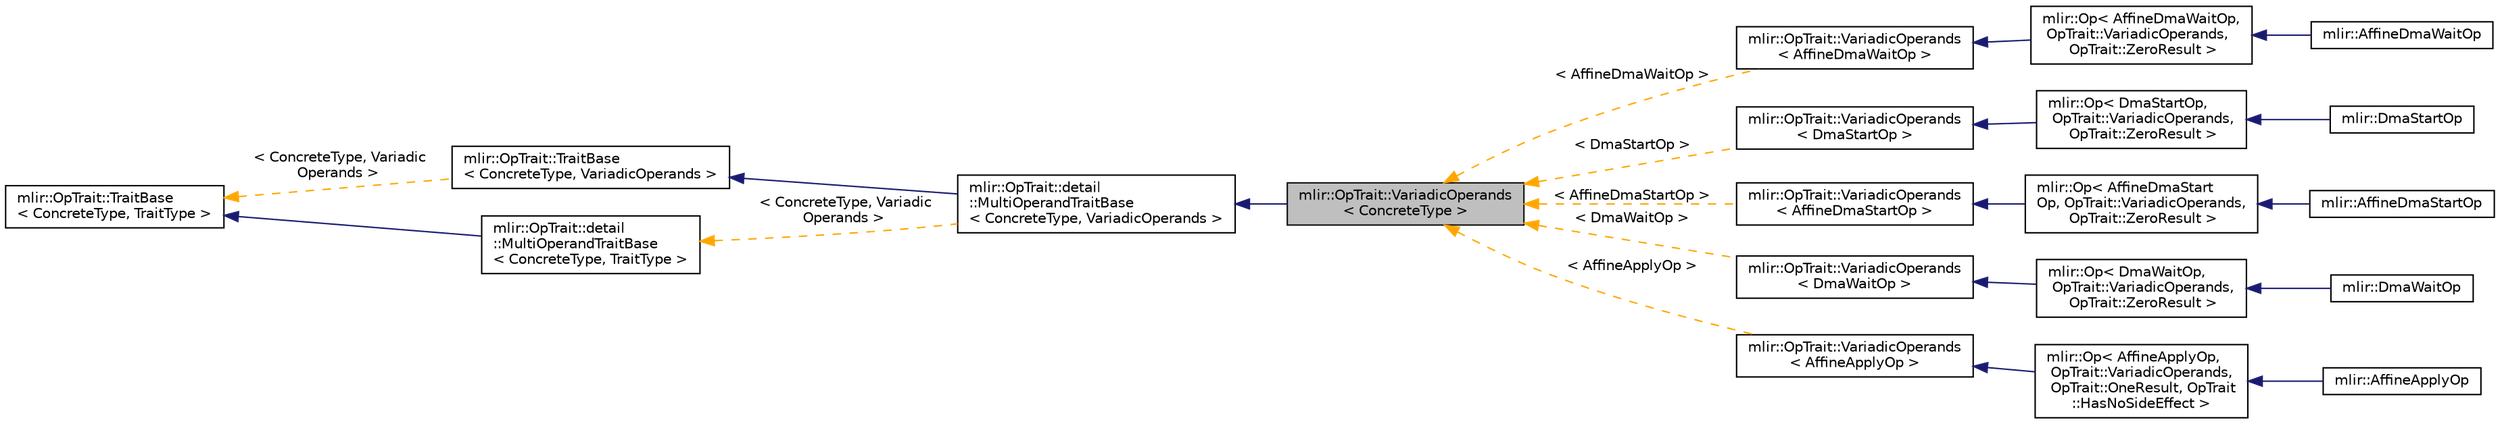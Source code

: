 digraph "mlir::OpTrait::VariadicOperands&lt; ConcreteType &gt;"
{
  bgcolor="transparent";
  edge [fontname="Helvetica",fontsize="10",labelfontname="Helvetica",labelfontsize="10"];
  node [fontname="Helvetica",fontsize="10",shape=record];
  rankdir="LR";
  Node0 [label="mlir::OpTrait::VariadicOperands\l\< ConcreteType \>",height=0.2,width=0.4,color="black", fillcolor="grey75", style="filled", fontcolor="black"];
  Node1 -> Node0 [dir="back",color="midnightblue",fontsize="10",style="solid",fontname="Helvetica"];
  Node1 [label="mlir::OpTrait::detail\l::MultiOperandTraitBase\l\< ConcreteType, VariadicOperands \>",height=0.2,width=0.4,color="black",URL="$structmlir_1_1OpTrait_1_1detail_1_1MultiOperandTraitBase.html"];
  Node2 -> Node1 [dir="back",color="midnightblue",fontsize="10",style="solid",fontname="Helvetica"];
  Node2 [label="mlir::OpTrait::TraitBase\l\< ConcreteType, VariadicOperands \>",height=0.2,width=0.4,color="black",URL="$classmlir_1_1OpTrait_1_1TraitBase.html"];
  Node3 -> Node2 [dir="back",color="orange",fontsize="10",style="dashed",label=" \< ConcreteType, Variadic\lOperands \>" ,fontname="Helvetica"];
  Node3 [label="mlir::OpTrait::TraitBase\l\< ConcreteType, TraitType \>",height=0.2,width=0.4,color="black",URL="$classmlir_1_1OpTrait_1_1TraitBase.html",tooltip="Helper class for implementing traits. "];
  Node4 -> Node1 [dir="back",color="orange",fontsize="10",style="dashed",label=" \< ConcreteType, Variadic\lOperands \>" ,fontname="Helvetica"];
  Node4 [label="mlir::OpTrait::detail\l::MultiOperandTraitBase\l\< ConcreteType, TraitType \>",height=0.2,width=0.4,color="black",URL="$structmlir_1_1OpTrait_1_1detail_1_1MultiOperandTraitBase.html",tooltip="Utility trait base that provides accessors for derived traits that have multiple operands. "];
  Node3 -> Node4 [dir="back",color="midnightblue",fontsize="10",style="solid",fontname="Helvetica"];
  Node0 -> Node5 [dir="back",color="orange",fontsize="10",style="dashed",label=" \< AffineDmaWaitOp \>" ,fontname="Helvetica"];
  Node5 [label="mlir::OpTrait::VariadicOperands\l\< AffineDmaWaitOp \>",height=0.2,width=0.4,color="black",URL="$classmlir_1_1OpTrait_1_1VariadicOperands.html"];
  Node5 -> Node6 [dir="back",color="midnightblue",fontsize="10",style="solid",fontname="Helvetica"];
  Node6 [label="mlir::Op\< AffineDmaWaitOp,\l OpTrait::VariadicOperands,\l OpTrait::ZeroResult \>",height=0.2,width=0.4,color="black",URL="$classmlir_1_1Op.html"];
  Node6 -> Node7 [dir="back",color="midnightblue",fontsize="10",style="solid",fontname="Helvetica"];
  Node7 [label="mlir::AffineDmaWaitOp",height=0.2,width=0.4,color="black",URL="$classmlir_1_1AffineDmaWaitOp.html",tooltip="AffineDmaWaitOp blocks until the completion of a DMA operation associated with the tag element &#39;tag[i..."];
  Node0 -> Node8 [dir="back",color="orange",fontsize="10",style="dashed",label=" \< DmaStartOp \>" ,fontname="Helvetica"];
  Node8 [label="mlir::OpTrait::VariadicOperands\l\< DmaStartOp \>",height=0.2,width=0.4,color="black",URL="$classmlir_1_1OpTrait_1_1VariadicOperands.html"];
  Node8 -> Node9 [dir="back",color="midnightblue",fontsize="10",style="solid",fontname="Helvetica"];
  Node9 [label="mlir::Op\< DmaStartOp,\l OpTrait::VariadicOperands,\l OpTrait::ZeroResult \>",height=0.2,width=0.4,color="black",URL="$classmlir_1_1Op.html"];
  Node9 -> Node10 [dir="back",color="midnightblue",fontsize="10",style="solid",fontname="Helvetica"];
  Node10 [label="mlir::DmaStartOp",height=0.2,width=0.4,color="black",URL="$classmlir_1_1DmaStartOp.html"];
  Node0 -> Node11 [dir="back",color="orange",fontsize="10",style="dashed",label=" \< AffineDmaStartOp \>" ,fontname="Helvetica"];
  Node11 [label="mlir::OpTrait::VariadicOperands\l\< AffineDmaStartOp \>",height=0.2,width=0.4,color="black",URL="$classmlir_1_1OpTrait_1_1VariadicOperands.html"];
  Node11 -> Node12 [dir="back",color="midnightblue",fontsize="10",style="solid",fontname="Helvetica"];
  Node12 [label="mlir::Op\< AffineDmaStart\lOp, OpTrait::VariadicOperands,\l OpTrait::ZeroResult \>",height=0.2,width=0.4,color="black",URL="$classmlir_1_1Op.html"];
  Node12 -> Node13 [dir="back",color="midnightblue",fontsize="10",style="solid",fontname="Helvetica"];
  Node13 [label="mlir::AffineDmaStartOp",height=0.2,width=0.4,color="black",URL="$classmlir_1_1AffineDmaStartOp.html",tooltip="AffineDmaStartOp starts a non-blocking DMA operation that transfers data from a source memref to a de..."];
  Node0 -> Node14 [dir="back",color="orange",fontsize="10",style="dashed",label=" \< DmaWaitOp \>" ,fontname="Helvetica"];
  Node14 [label="mlir::OpTrait::VariadicOperands\l\< DmaWaitOp \>",height=0.2,width=0.4,color="black",URL="$classmlir_1_1OpTrait_1_1VariadicOperands.html"];
  Node14 -> Node15 [dir="back",color="midnightblue",fontsize="10",style="solid",fontname="Helvetica"];
  Node15 [label="mlir::Op\< DmaWaitOp,\l OpTrait::VariadicOperands,\l OpTrait::ZeroResult \>",height=0.2,width=0.4,color="black",URL="$classmlir_1_1Op.html"];
  Node15 -> Node16 [dir="back",color="midnightblue",fontsize="10",style="solid",fontname="Helvetica"];
  Node16 [label="mlir::DmaWaitOp",height=0.2,width=0.4,color="black",URL="$classmlir_1_1DmaWaitOp.html"];
  Node0 -> Node17 [dir="back",color="orange",fontsize="10",style="dashed",label=" \< AffineApplyOp \>" ,fontname="Helvetica"];
  Node17 [label="mlir::OpTrait::VariadicOperands\l\< AffineApplyOp \>",height=0.2,width=0.4,color="black",URL="$classmlir_1_1OpTrait_1_1VariadicOperands.html"];
  Node17 -> Node18 [dir="back",color="midnightblue",fontsize="10",style="solid",fontname="Helvetica"];
  Node18 [label="mlir::Op\< AffineApplyOp,\l OpTrait::VariadicOperands,\l OpTrait::OneResult, OpTrait\l::HasNoSideEffect \>",height=0.2,width=0.4,color="black",URL="$classmlir_1_1Op.html"];
  Node18 -> Node19 [dir="back",color="midnightblue",fontsize="10",style="solid",fontname="Helvetica"];
  Node19 [label="mlir::AffineApplyOp",height=0.2,width=0.4,color="black",URL="$classmlir_1_1AffineApplyOp.html",tooltip="The \"affine.apply\" operation applies an affine map to a list of operands, yielding a single result..."];
}
